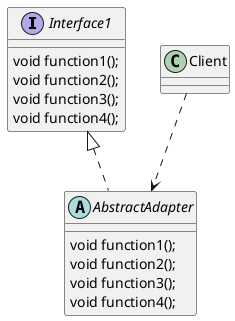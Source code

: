 @startuml

Interface Interface1{
        void function1();
        void function2();
        void function3();
        void function4();
}

abstract class AbstractAdapter implements Interface1{
    void function1();
    void function2();
    void function3();
    void function4();
}
class Client{
}

Client ..> AbstractAdapter
@enduml